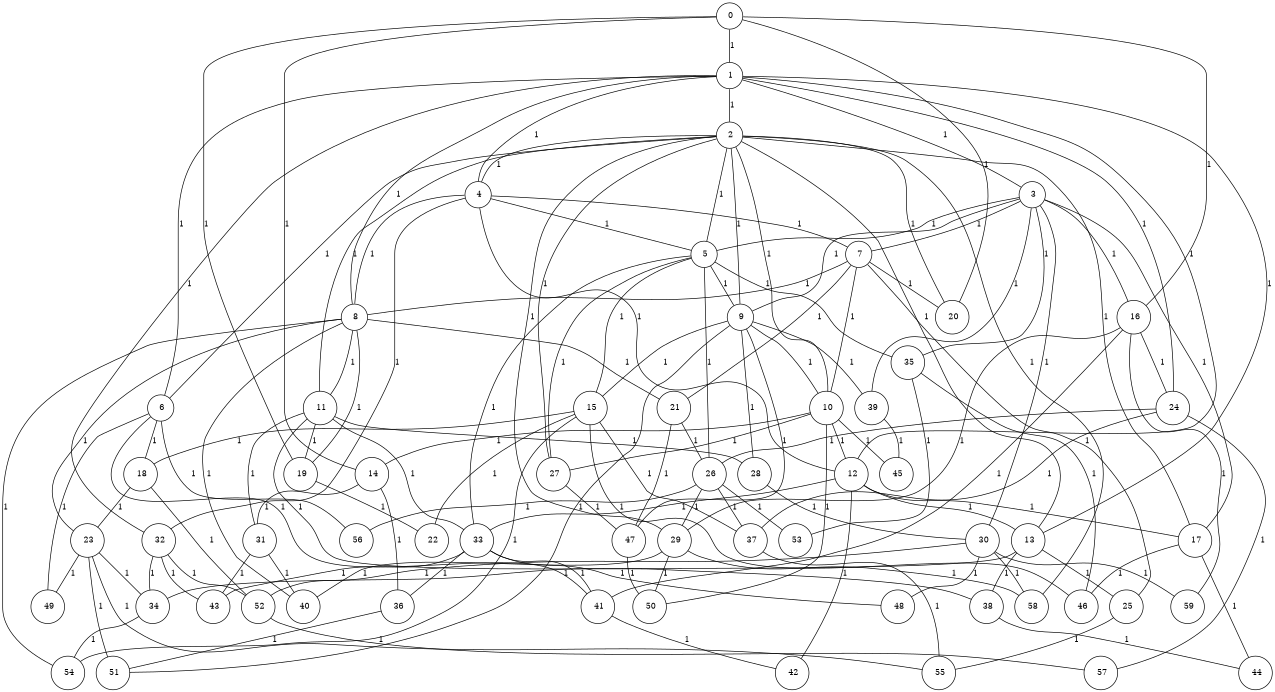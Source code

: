 graph G {
size="8.5,11;"
ratio = "expand;"
fixedsize="true;"
overlap="scale;"
node[shape=circle,width=.12,hight=.12,fontsize=12]
edge[fontsize=12]

0[label=" 0" color=black, pos="1.7981571,0.35026285!"];
1[label=" 1" color=black, pos="0.45624971,0.5149624!"];
2[label=" 2" color=black, pos="0.48151753,1.4539807!"];
3[label=" 3" color=black, pos="0.50473387,1.3486082!"];
4[label=" 4" color=black, pos="1.4989218,1.4558549!"];
5[label=" 5" color=black, pos="1.3500806,1.2194907!"];
6[label=" 6" color=black, pos="2.6306921,0.15906229!"];
7[label=" 7" color=black, pos="0.029981471,2.8712045!"];
8[label=" 8" color=black, pos="1.0626813,2.4273055!"];
9[label=" 9" color=black, pos="0.31805001,1.6865914!"];
10[label=" 10" color=black, pos="2.6209395,1.1690453!"];
11[label=" 11" color=black, pos="2.6397981,0.99075295!"];
12[label=" 12" color=black, pos="2.0318471,0.73956783!"];
13[label=" 13" color=black, pos="0.5851621,0.21207808!"];
14[label=" 14" color=black, pos="0.50565964,0.67476771!"];
15[label=" 15" color=black, pos="2.2834447,1.3637796!"];
16[label=" 16" color=black, pos="1.7674396,2.8650569!"];
17[label=" 17" color=black, pos="1.733353,1.8850572!"];
18[label=" 18" color=black, pos="1.6922203,2.4799659!"];
19[label=" 19" color=black, pos="0.57175605,2.4707383!"];
20[label=" 20" color=black, pos="2.9173267,1.9855308!"];
21[label=" 21" color=black, pos="0.16936462,1.718343!"];
22[label=" 22" color=black, pos="1.5687492,2.2106654!"];
23[label=" 23" color=black, pos="0.939083,1.1983198!"];
24[label=" 24" color=black, pos="0.3655301,2.7920123!"];
25[label=" 25" color=black, pos="1.615025,1.4531755!"];
26[label=" 26" color=black, pos="2.731172,1.6392637!"];
27[label=" 27" color=black, pos="0.40386032,1.9065311!"];
28[label=" 28" color=black, pos="2.3203081,0.82367583!"];
29[label=" 29" color=black, pos="2.0896708,1.164697!"];
30[label=" 30" color=black, pos="1.9351296,1.510614!"];
31[label=" 31" color=black, pos="2.9498074,1.5807352!"];
32[label=" 32" color=black, pos="1.7723105,0.41422052!"];
33[label=" 33" color=black, pos="0.049816953,0.69458081!"];
34[label=" 34" color=black, pos="2.8005375,2.0839169!"];
35[label=" 35" color=black, pos="0.44384646,2.5255849!"];
36[label=" 36" color=black, pos="1.88251,1.2538273!"];
37[label=" 37" color=black, pos="2.8912796,2.6306008!"];
38[label=" 38" color=black, pos="2.7938867,0.70062181!"];
39[label=" 39" color=black, pos="0.85014861,2.0590315!"];
40[label=" 40" color=black, pos="0.65410457,2.0097947!"];
41[label=" 41" color=black, pos="1.3406481,0.48491043!"];
42[label=" 42" color=black, pos="2.03822,1.3455835!"];
43[label=" 43" color=black, pos="0.55927542,2.246221!"];
44[label=" 44" color=black, pos="1.220429,1.4139662!"];
45[label=" 45" color=black, pos="2.9185726,1.9381178!"];
46[label=" 46" color=black, pos="2.1857819,1.4561533!"];
47[label=" 47" color=black, pos="2.9200966,2.6583896!"];
48[label=" 48" color=black, pos="1.9884368,1.2781227!"];
49[label=" 49" color=black, pos="2.3725598,2.4702705!"];
50[label=" 50" color=black, pos="2.3318605,0.8928462!"];
51[label=" 51" color=black, pos="2.6870222,0.33292136!"];
52[label=" 52" color=black, pos="2.6391155,1.0191599!"];
53[label=" 53" color=black, pos="2.7914546,0.2701473!"];
54[label=" 54" color=black, pos="0.59601723,0.013166973!"];
55[label=" 55" color=black, pos="0.24148531,0.090315089!"];
56[label=" 56" color=black, pos="2.3397409,2.5590069!"];
57[label=" 57" color=black, pos="1.131471,1.1230805!"];
58[label=" 58" color=black, pos="0.84513128,2.3544674!"];
59[label=" 59" color=black, pos="1.1549939,2.4396048!"];
0--1[label="1"]
0--14[label="1"]
0--16[label="1"]
0--19[label="1"]
0--20[label="1"]
1--2[label="1"]
1--3[label="1"]
1--4[label="1"]
1--6[label="1"]
1--8[label="1"]
1--12[label="1"]
1--13[label="1"]
1--24[label="1"]
1--32[label="1"]
2--4[label="1"]
2--5[label="1"]
2--6[label="1"]
2--9[label="1"]
2--10[label="1"]
2--11[label="1"]
2--13[label="1"]
2--17[label="1"]
2--20[label="1"]
2--27[label="1"]
2--29[label="1"]
2--58[label="1"]
3--5[label="1"]
3--7[label="1"]
3--9[label="1"]
3--16[label="1"]
3--17[label="1"]
3--30[label="1"]
3--35[label="1"]
3--39[label="1"]
4--5[label="1"]
4--7[label="1"]
4--8[label="1"]
4--12[label="1"]
4--32[label="1"]
5--9[label="1"]
5--15[label="1"]
5--26[label="1"]
5--27[label="1"]
5--33[label="1"]
5--35[label="1"]
6--18[label="1"]
6--41[label="1"]
6--49[label="1"]
6--56[label="1"]
7--8[label="1"]
7--10[label="1"]
7--20[label="1"]
7--21[label="1"]
7--25[label="1"]
8--11[label="1"]
8--19[label="1"]
8--21[label="1"]
8--23[label="1"]
8--40[label="1"]
8--54[label="1"]
9--10[label="1"]
9--15[label="1"]
9--28[label="1"]
9--39[label="1"]
9--47[label="1"]
9--51[label="1"]
10--12[label="1"]
10--14[label="1"]
10--27[label="1"]
10--45[label="1"]
10--50[label="1"]
11--19[label="1"]
11--28[label="1"]
11--31[label="1"]
11--33[label="1"]
11--38[label="1"]
12--13[label="1"]
12--17[label="1"]
12--33[label="1"]
12--42[label="1"]
13--25[label="1"]
13--34[label="1"]
13--38[label="1"]
14--31[label="1"]
14--36[label="1"]
15--18[label="1"]
15--22[label="1"]
15--37[label="1"]
15--46[label="1"]
15--54[label="1"]
16--24[label="1"]
16--29[label="1"]
16--41[label="1"]
16--59[label="1"]
17--44[label="1"]
17--46[label="1"]
18--23[label="1"]
18--52[label="1"]
19--22[label="1"]
21--26[label="1"]
21--47[label="1"]
23--34[label="1"]
23--49[label="1"]
23--51[label="1"]
23--55[label="1"]
24--26[label="1"]
24--37[label="1"]
24--57[label="1"]
25--55[label="1"]
26--29[label="1"]
26--37[label="1"]
26--53[label="1"]
26--56[label="1"]
27--47[label="1"]
28--30[label="1"]
29--40[label="1"]
29--50[label="1"]
29--58[label="1"]
30--48[label="1"]
30--52[label="1"]
30--58[label="1"]
30--59[label="1"]
31--40[label="1"]
31--43[label="1"]
32--34[label="1"]
32--43[label="1"]
32--52[label="1"]
33--36[label="1"]
33--41[label="1"]
33--43[label="1"]
33--48[label="1"]
34--54[label="1"]
35--46[label="1"]
35--53[label="1"]
36--51[label="1"]
37--55[label="1"]
38--44[label="1"]
39--45[label="1"]
41--42[label="1"]
47--50[label="1"]
52--57[label="1"]

}
